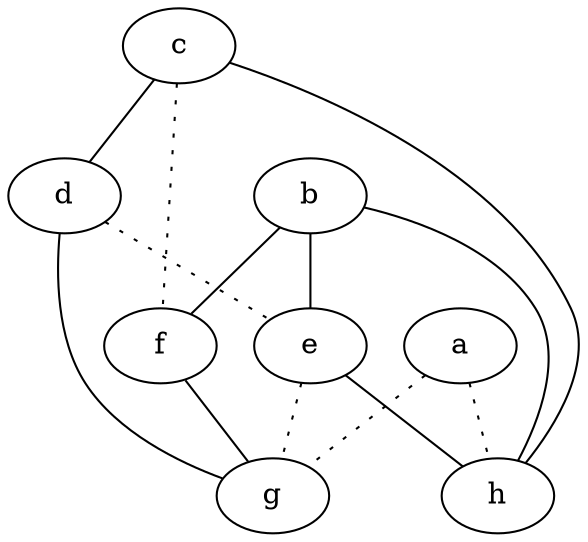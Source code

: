 graph {
a -- g [style=dotted];
a -- h [style=dotted];
b -- e;
b -- f;
b -- h;
c -- d;
c -- f [style=dotted];
c -- h;
d -- e [style=dotted];
d -- g;
e -- g [style=dotted];
e -- h;
f -- g;
}

